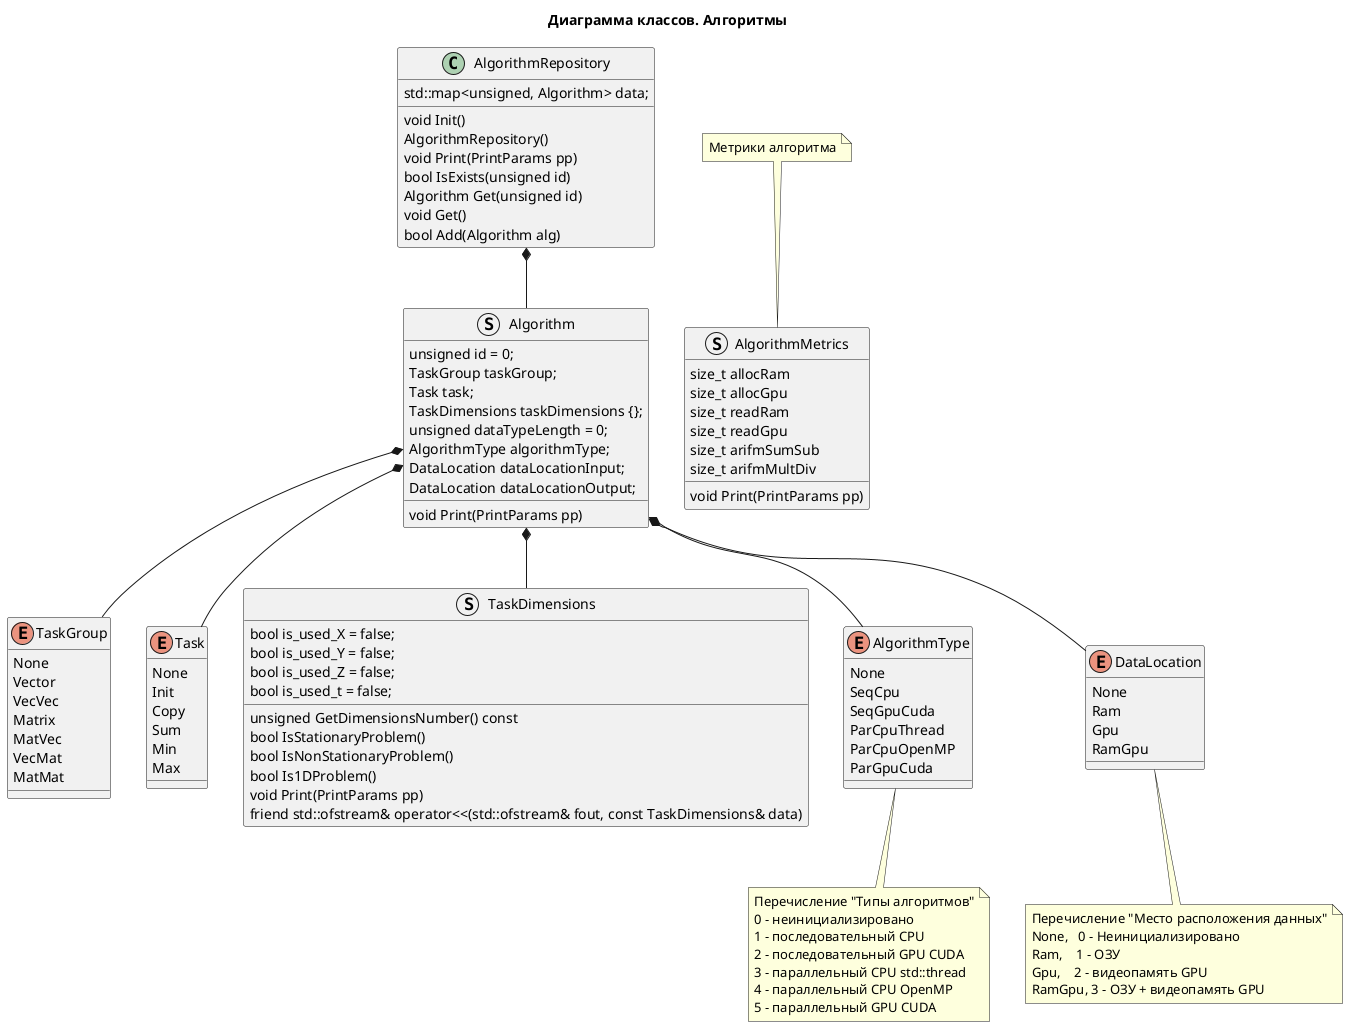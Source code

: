 @startuml

title
 Диаграмма классов. Алгоритмы
end title


' Группы задач (работа с векторами, матрицами ипр.)
enum TaskGroup
{
    None
    Vector
    VecVec
    Matrix
    MatVec
    VecMat
    MatMat
}

'Задача (копирование, суммаривоние и пр.)
enum Task
{
    None
    Init
    Copy
    Sum
    Min
    Max
}

' Размерности задачи
struct TaskDimensions
{
    ' Используется ли пространственная ось Ox
    bool is_used_X = false;
    ' Используется ли пространственная ось Oy
    bool is_used_Y = false;
    ' Используется ли пространственная ось Oz
    bool is_used_Z = false;
    ' Используется ли ось времени Ot
    bool is_used_t = false;
    ' Возвращает суммарное количество измерений задачи
    unsigned GetDimensionsNumber() const
    ' Является ли задача стационарной
    ' true - стационарная, false - нестационарная
    bool IsStationaryProblem()
    'Является ли задача нестационарной
    ' true - нестационарная, false - стационарная
    bool IsNonStationaryProblem()
    ' Является ли задача одномерной
    ' true - одномерная, false - неодномерная
    bool Is1DProblem()
    void Print(PrintParams pp)
    friend std::ofstream& operator<<(std::ofstream& fout, const TaskDimensions& data)
}

enum AlgorithmType
{
    None        
    SeqCpu      
    SeqGpuCuda  
    ParCpuThread
    ParCpuOpenMP
    ParGpuCuda
}

note Bottom of AlgorithmType
    Перечисление "Типы алгоритмов"
    0 - неинициализировано
    1 - последовательный CPU
    2 - последовательный GPU CUDA
    3 - параллельный CPU std::thread
    4 - параллельный CPU OpenMP
    5 - параллельный GPU CUDA
end note


' Метрики алгоритма
struct AlgorithmMetrics
{
    ' Объём дополнительной памяти ОЗУ
    size_t allocRam
    ' Объём дополнительной памяти Gpu
    size_t allocGpu
    ' количество считываний из памяти ОЗУ
    size_t readRam
    ' количество считываний из глобальной памяти Gpu
    size_t readGpu
    ' количество суммирований и вычитаний
    size_t arifmSumSub
    ' количество умножений и делений
    size_t arifmMultDiv

    void Print(PrintParams pp)
}

note Top of AlgorithmMetrics
    Метрики алгоритма
end note


' Место расположения данных
enum DataLocation
{
    None
    Ram
    Gpu
    RamGpu
}

note Bottom of DataLocation
    Перечисление "Место расположения данных"
    None,   0 - Неинициализировано
    Ram,    1 - ОЗУ
    Gpu,    2 - видеопамять GPU
    RamGpu, 3 - ОЗУ + видеопамять GPU
end note


' Сведения об алгоритме
struct Algorithm
{
    ' УИД алгоритма
    unsigned id = 0;
    ' Группа задач
    TaskGroup taskGroup;
    ' Задача
    Task task;
    ' Размерности задачи
    TaskDimensions taskDimensions {};
    ' Длина типа данных, используемая в алгоритме (float: 4; double: 8)
    unsigned dataTypeLength = 0;
    ' Тип алгоритма (послед., параллельный и пр.)
    AlgorithmType algorithmType;
    ' Место расположения исходных данных
    DataLocation dataLocationInput;
    ' Место расположения результатов
    DataLocation dataLocationOutput;

    void Print(PrintParams pp)
}

'note Top of Algorithm
'    Сведения об алгоритме
'end note




' Репозиторий алгоритмов
class AlgorithmRepository
{
    std::map<unsigned, Algorithm> data;
    ' Инициализация репозитория алгоритмов
    void Init()
    AlgorithmRepository()
    void Print(PrintParams pp)
    ' Проверяет наличие алгоритма с указанным УИД
    bool IsExists(unsigned id)
    ' Возвращает алгоритм по УИД    
    Algorithm Get(unsigned id)
    ' Запрашивает у пользователя id алгоритма и выводит в консоль сведения о нём
    void Get()
    ' Добавляет алгоритм в репозиторий
    ' Результат (true - добавлен, false - не добавлен)
    bool Add(Algorithm alg)
}

Algorithm *-- TaskGroup
Algorithm *-- Task
Algorithm *-- TaskDimensions
Algorithm *-- AlgorithmType
Algorithm *-- DataLocation
AlgorithmRepository *--Algorithm

@enduml
